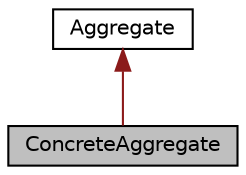 digraph "ConcreteAggregate"
{
 // LATEX_PDF_SIZE
  edge [fontname="Helvetica",fontsize="10",labelfontname="Helvetica",labelfontsize="10"];
  node [fontname="Helvetica",fontsize="10",shape=record];
  Node1 [label="ConcreteAggregate",height=0.2,width=0.4,color="black", fillcolor="grey75", style="filled", fontcolor="black",tooltip="Concrete Aggregate class for Aggregate class, a Concrete aggregate class for the iterator pattern."];
  Node2 -> Node1 [dir="back",color="firebrick4",fontsize="10",style="solid",fontname="Helvetica"];
  Node2 [label="Aggregate",height=0.2,width=0.4,color="black", fillcolor="white", style="filled",URL="$classAggregate.html",tooltip="description an Aggregate class for turncontrol, an aggregate class for the iterator pattern"];
}

